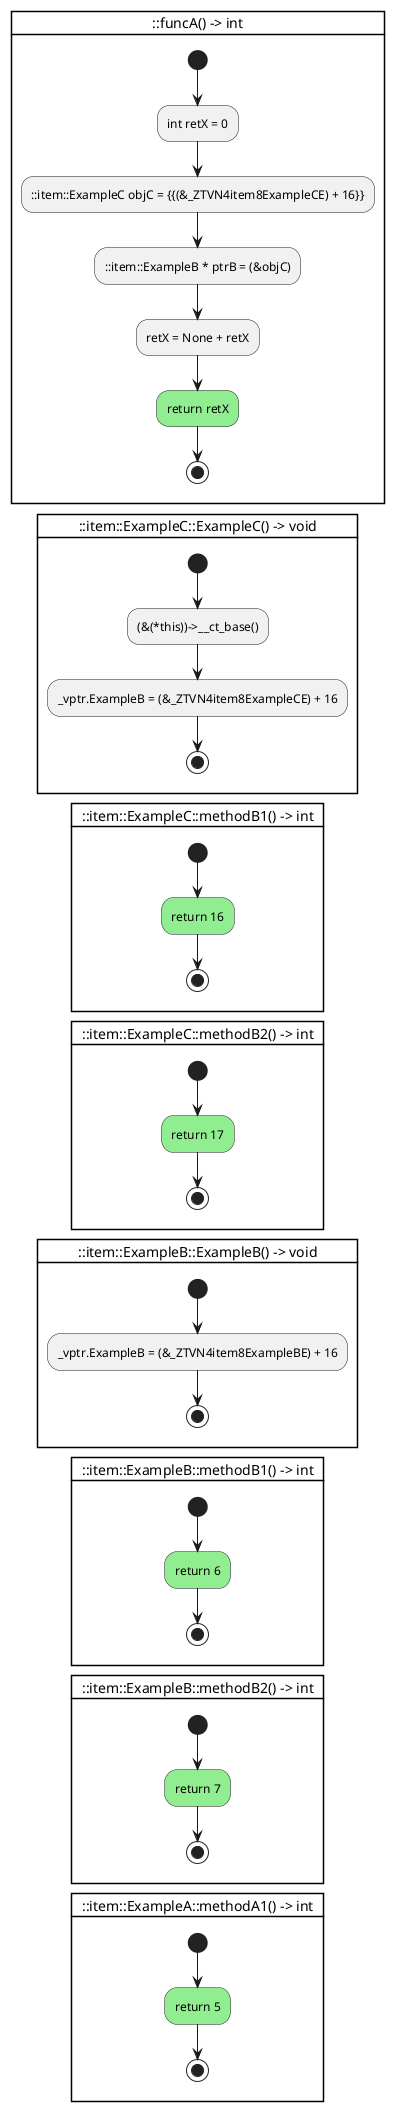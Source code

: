 @startuml

card "::funcA() -> int" {
    start
    :int retX = 0;
    :::item::ExampleC objC = {{(&_ZTVN4item8ExampleCE) + 16}};
    :::item::ExampleB * ptrB = (&objC);
    :retX = None + retX;
    #lightgreen:return retX;
    stop
}

card "::item::ExampleC::ExampleC() -> void" {
    start
    :(&(*this))->__ct_base();
    :_vptr.ExampleB = (&_ZTVN4item8ExampleCE) + 16;
    stop
}

card "::item::ExampleC::methodB1() -> int" {
    start
    #lightgreen:return 16;
    stop
}

card "::item::ExampleC::methodB2() -> int" {
    start
    #lightgreen:return 17;
    stop
}

card "::item::ExampleB::ExampleB() -> void" {
    start
    :_vptr.ExampleB = (&_ZTVN4item8ExampleBE) + 16;
    stop
}

card "::item::ExampleB::methodB1() -> int" {
    start
    #lightgreen:return 6;
    stop
}

card "::item::ExampleB::methodB2() -> int" {
    start
    #lightgreen:return 7;
    stop
}

card "::item::ExampleA::methodA1() -> int" {
    start
    #lightgreen:return 5;
    stop
}


@enduml
